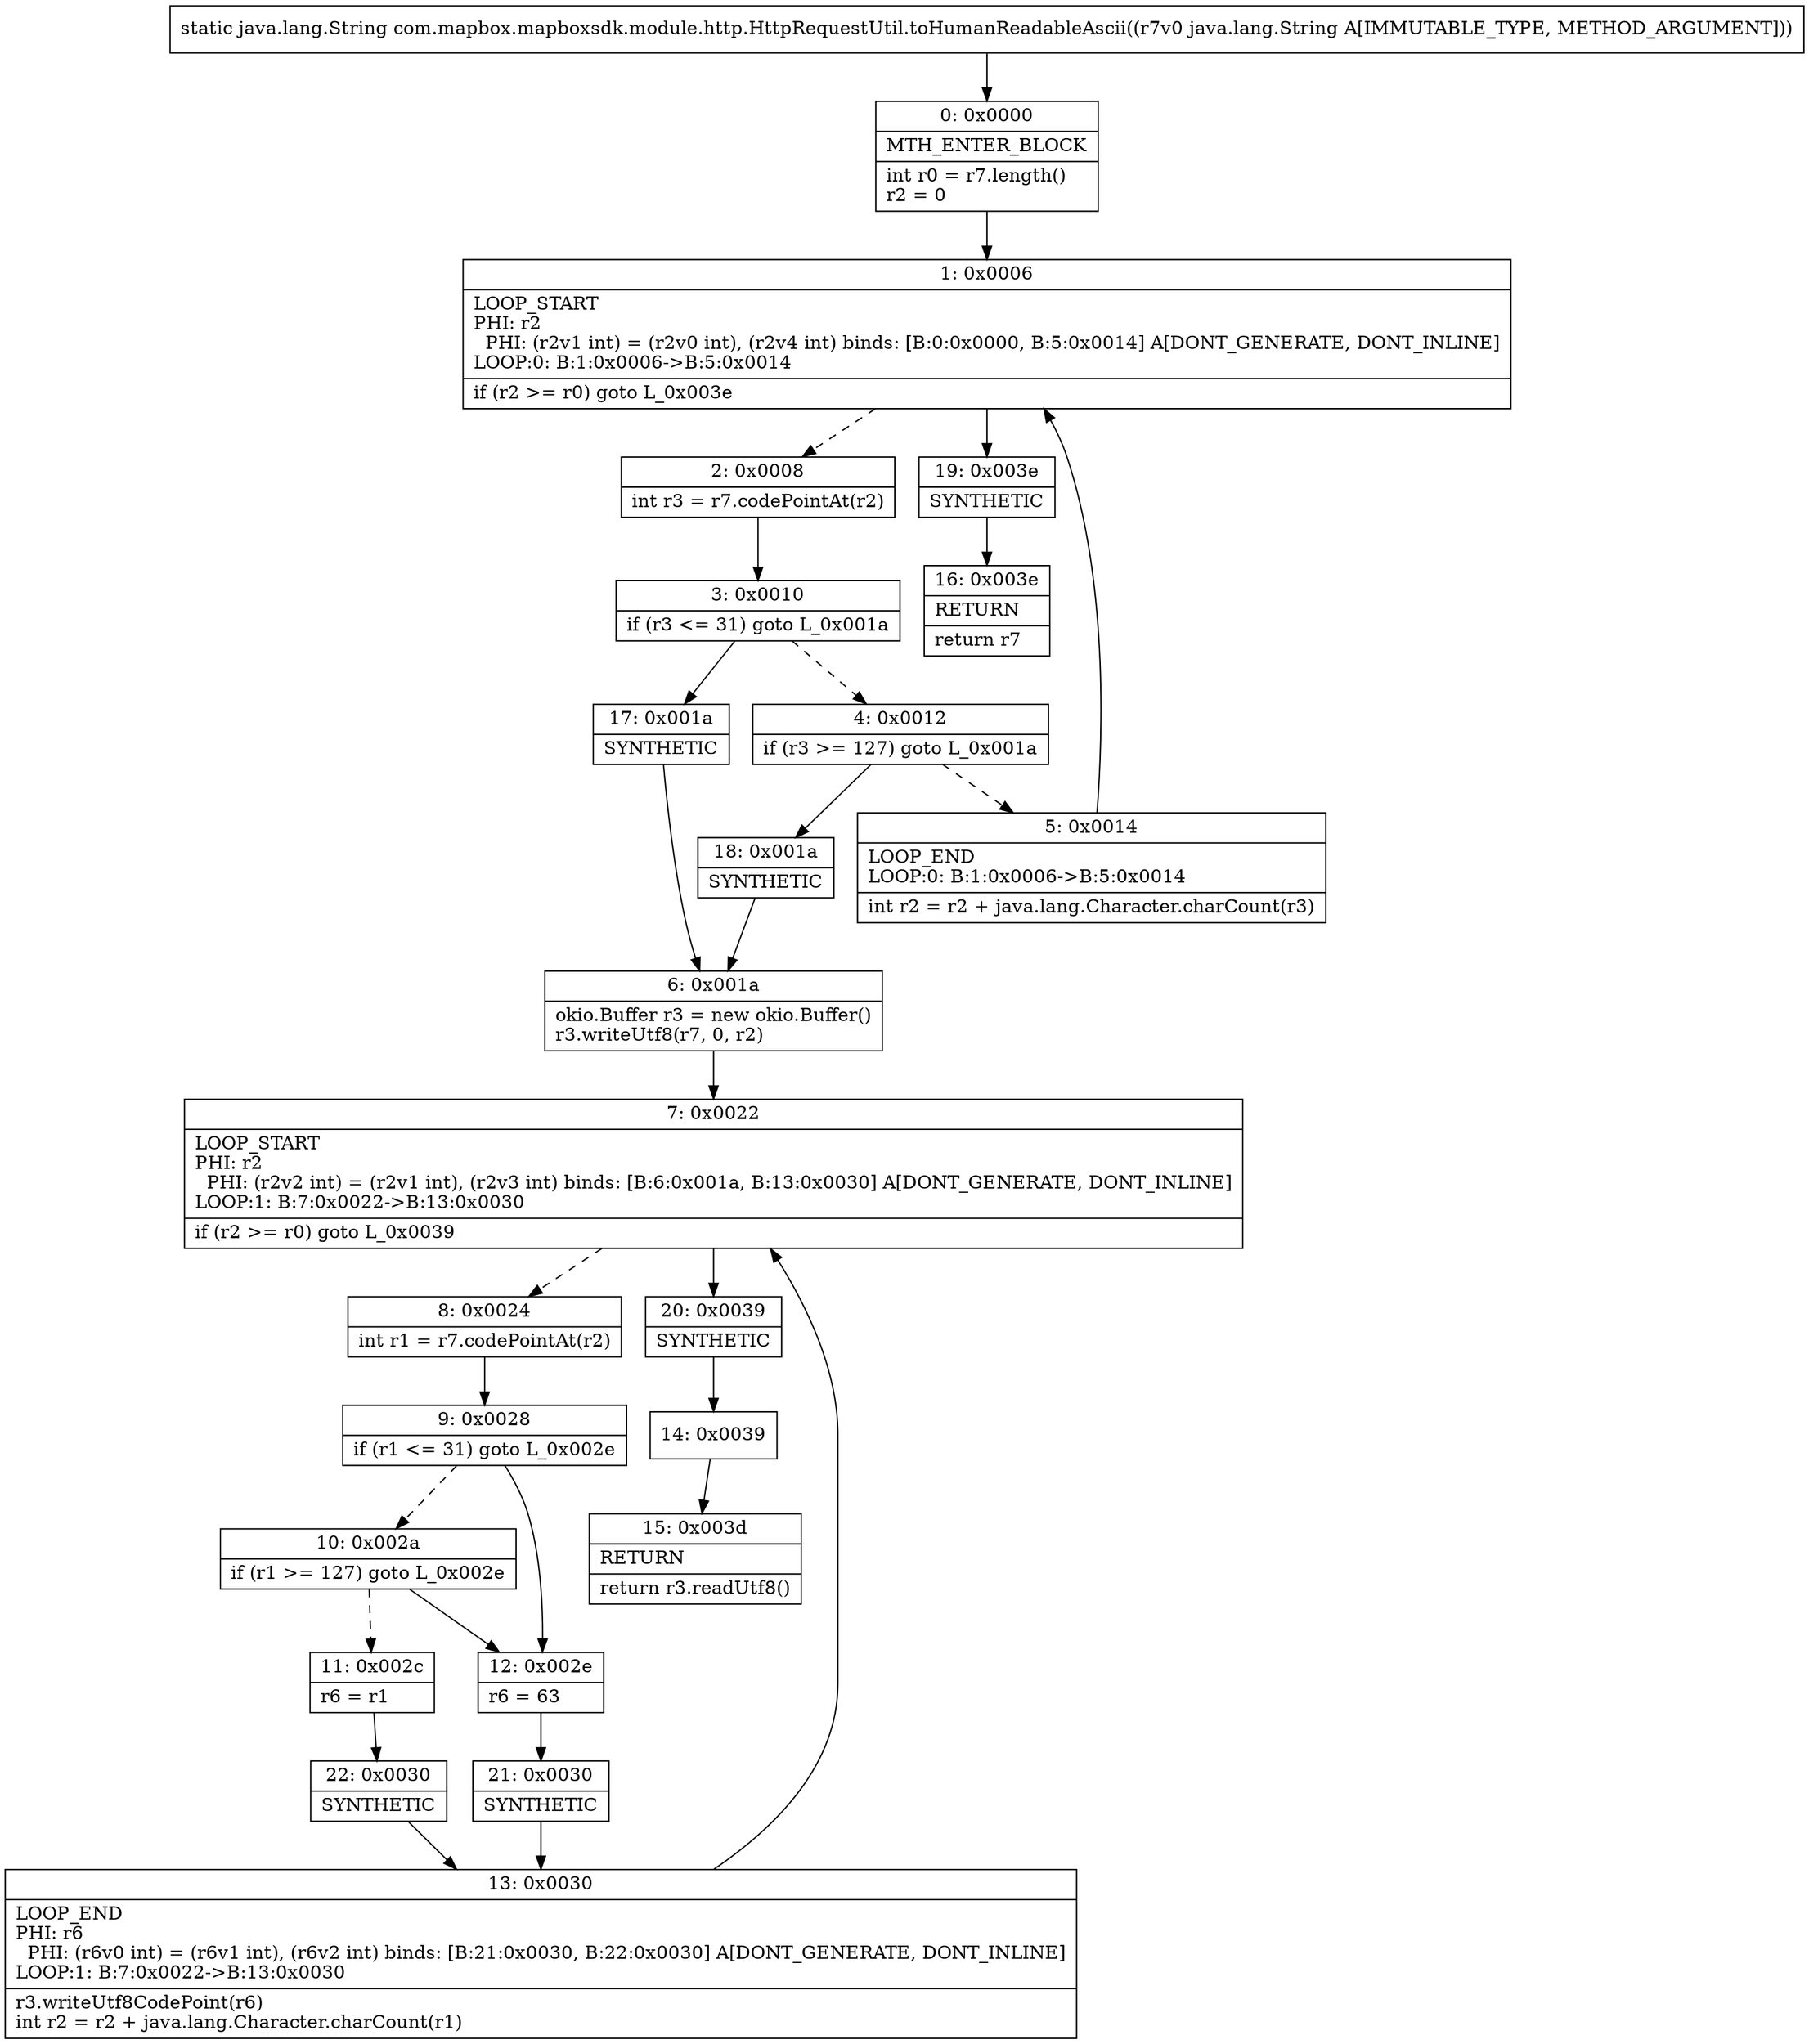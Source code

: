 digraph "CFG forcom.mapbox.mapboxsdk.module.http.HttpRequestUtil.toHumanReadableAscii(Ljava\/lang\/String;)Ljava\/lang\/String;" {
Node_0 [shape=record,label="{0\:\ 0x0000|MTH_ENTER_BLOCK\l|int r0 = r7.length()\lr2 = 0\l}"];
Node_1 [shape=record,label="{1\:\ 0x0006|LOOP_START\lPHI: r2 \l  PHI: (r2v1 int) = (r2v0 int), (r2v4 int) binds: [B:0:0x0000, B:5:0x0014] A[DONT_GENERATE, DONT_INLINE]\lLOOP:0: B:1:0x0006\-\>B:5:0x0014\l|if (r2 \>= r0) goto L_0x003e\l}"];
Node_2 [shape=record,label="{2\:\ 0x0008|int r3 = r7.codePointAt(r2)\l}"];
Node_3 [shape=record,label="{3\:\ 0x0010|if (r3 \<= 31) goto L_0x001a\l}"];
Node_4 [shape=record,label="{4\:\ 0x0012|if (r3 \>= 127) goto L_0x001a\l}"];
Node_5 [shape=record,label="{5\:\ 0x0014|LOOP_END\lLOOP:0: B:1:0x0006\-\>B:5:0x0014\l|int r2 = r2 + java.lang.Character.charCount(r3)\l}"];
Node_6 [shape=record,label="{6\:\ 0x001a|okio.Buffer r3 = new okio.Buffer()\lr3.writeUtf8(r7, 0, r2)\l}"];
Node_7 [shape=record,label="{7\:\ 0x0022|LOOP_START\lPHI: r2 \l  PHI: (r2v2 int) = (r2v1 int), (r2v3 int) binds: [B:6:0x001a, B:13:0x0030] A[DONT_GENERATE, DONT_INLINE]\lLOOP:1: B:7:0x0022\-\>B:13:0x0030\l|if (r2 \>= r0) goto L_0x0039\l}"];
Node_8 [shape=record,label="{8\:\ 0x0024|int r1 = r7.codePointAt(r2)\l}"];
Node_9 [shape=record,label="{9\:\ 0x0028|if (r1 \<= 31) goto L_0x002e\l}"];
Node_10 [shape=record,label="{10\:\ 0x002a|if (r1 \>= 127) goto L_0x002e\l}"];
Node_11 [shape=record,label="{11\:\ 0x002c|r6 = r1\l}"];
Node_12 [shape=record,label="{12\:\ 0x002e|r6 = 63\l}"];
Node_13 [shape=record,label="{13\:\ 0x0030|LOOP_END\lPHI: r6 \l  PHI: (r6v0 int) = (r6v1 int), (r6v2 int) binds: [B:21:0x0030, B:22:0x0030] A[DONT_GENERATE, DONT_INLINE]\lLOOP:1: B:7:0x0022\-\>B:13:0x0030\l|r3.writeUtf8CodePoint(r6)\lint r2 = r2 + java.lang.Character.charCount(r1)\l}"];
Node_14 [shape=record,label="{14\:\ 0x0039}"];
Node_15 [shape=record,label="{15\:\ 0x003d|RETURN\l|return r3.readUtf8()\l}"];
Node_16 [shape=record,label="{16\:\ 0x003e|RETURN\l|return r7\l}"];
Node_17 [shape=record,label="{17\:\ 0x001a|SYNTHETIC\l}"];
Node_18 [shape=record,label="{18\:\ 0x001a|SYNTHETIC\l}"];
Node_19 [shape=record,label="{19\:\ 0x003e|SYNTHETIC\l}"];
Node_20 [shape=record,label="{20\:\ 0x0039|SYNTHETIC\l}"];
Node_21 [shape=record,label="{21\:\ 0x0030|SYNTHETIC\l}"];
Node_22 [shape=record,label="{22\:\ 0x0030|SYNTHETIC\l}"];
MethodNode[shape=record,label="{static java.lang.String com.mapbox.mapboxsdk.module.http.HttpRequestUtil.toHumanReadableAscii((r7v0 java.lang.String A[IMMUTABLE_TYPE, METHOD_ARGUMENT])) }"];
MethodNode -> Node_0;
Node_0 -> Node_1;
Node_1 -> Node_2[style=dashed];
Node_1 -> Node_19;
Node_2 -> Node_3;
Node_3 -> Node_4[style=dashed];
Node_3 -> Node_17;
Node_4 -> Node_5[style=dashed];
Node_4 -> Node_18;
Node_5 -> Node_1;
Node_6 -> Node_7;
Node_7 -> Node_8[style=dashed];
Node_7 -> Node_20;
Node_8 -> Node_9;
Node_9 -> Node_10[style=dashed];
Node_9 -> Node_12;
Node_10 -> Node_11[style=dashed];
Node_10 -> Node_12;
Node_11 -> Node_22;
Node_12 -> Node_21;
Node_13 -> Node_7;
Node_14 -> Node_15;
Node_17 -> Node_6;
Node_18 -> Node_6;
Node_19 -> Node_16;
Node_20 -> Node_14;
Node_21 -> Node_13;
Node_22 -> Node_13;
}

